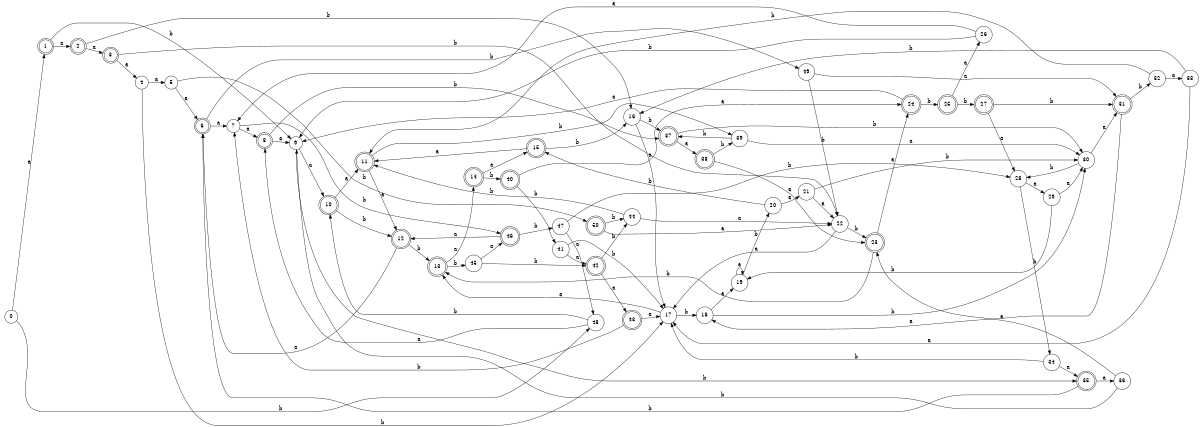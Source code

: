 digraph n41_7 {
__start0 [label="" shape="none"];

rankdir=LR;
size="8,5";

s0 [style="filled", color="black", fillcolor="white" shape="circle", label="0"];
s1 [style="rounded,filled", color="black", fillcolor="white" shape="doublecircle", label="1"];
s2 [style="rounded,filled", color="black", fillcolor="white" shape="doublecircle", label="2"];
s3 [style="rounded,filled", color="black", fillcolor="white" shape="doublecircle", label="3"];
s4 [style="filled", color="black", fillcolor="white" shape="circle", label="4"];
s5 [style="filled", color="black", fillcolor="white" shape="circle", label="5"];
s6 [style="rounded,filled", color="black", fillcolor="white" shape="doublecircle", label="6"];
s7 [style="filled", color="black", fillcolor="white" shape="circle", label="7"];
s8 [style="rounded,filled", color="black", fillcolor="white" shape="doublecircle", label="8"];
s9 [style="filled", color="black", fillcolor="white" shape="circle", label="9"];
s10 [style="rounded,filled", color="black", fillcolor="white" shape="doublecircle", label="10"];
s11 [style="rounded,filled", color="black", fillcolor="white" shape="doublecircle", label="11"];
s12 [style="rounded,filled", color="black", fillcolor="white" shape="doublecircle", label="12"];
s13 [style="rounded,filled", color="black", fillcolor="white" shape="doublecircle", label="13"];
s14 [style="rounded,filled", color="black", fillcolor="white" shape="doublecircle", label="14"];
s15 [style="rounded,filled", color="black", fillcolor="white" shape="doublecircle", label="15"];
s16 [style="filled", color="black", fillcolor="white" shape="circle", label="16"];
s17 [style="filled", color="black", fillcolor="white" shape="circle", label="17"];
s18 [style="filled", color="black", fillcolor="white" shape="circle", label="18"];
s19 [style="filled", color="black", fillcolor="white" shape="circle", label="19"];
s20 [style="filled", color="black", fillcolor="white" shape="circle", label="20"];
s21 [style="filled", color="black", fillcolor="white" shape="circle", label="21"];
s22 [style="filled", color="black", fillcolor="white" shape="circle", label="22"];
s23 [style="rounded,filled", color="black", fillcolor="white" shape="doublecircle", label="23"];
s24 [style="rounded,filled", color="black", fillcolor="white" shape="doublecircle", label="24"];
s25 [style="rounded,filled", color="black", fillcolor="white" shape="doublecircle", label="25"];
s26 [style="filled", color="black", fillcolor="white" shape="circle", label="26"];
s27 [style="rounded,filled", color="black", fillcolor="white" shape="doublecircle", label="27"];
s28 [style="filled", color="black", fillcolor="white" shape="circle", label="28"];
s29 [style="filled", color="black", fillcolor="white" shape="circle", label="29"];
s30 [style="filled", color="black", fillcolor="white" shape="circle", label="30"];
s31 [style="rounded,filled", color="black", fillcolor="white" shape="doublecircle", label="31"];
s32 [style="filled", color="black", fillcolor="white" shape="circle", label="32"];
s33 [style="filled", color="black", fillcolor="white" shape="circle", label="33"];
s34 [style="filled", color="black", fillcolor="white" shape="circle", label="34"];
s35 [style="rounded,filled", color="black", fillcolor="white" shape="doublecircle", label="35"];
s36 [style="filled", color="black", fillcolor="white" shape="circle", label="36"];
s37 [style="rounded,filled", color="black", fillcolor="white" shape="doublecircle", label="37"];
s38 [style="rounded,filled", color="black", fillcolor="white" shape="doublecircle", label="38"];
s39 [style="filled", color="black", fillcolor="white" shape="circle", label="39"];
s40 [style="rounded,filled", color="black", fillcolor="white" shape="doublecircle", label="40"];
s41 [style="filled", color="black", fillcolor="white" shape="circle", label="41"];
s42 [style="rounded,filled", color="black", fillcolor="white" shape="doublecircle", label="42"];
s43 [style="rounded,filled", color="black", fillcolor="white" shape="doublecircle", label="43"];
s44 [style="filled", color="black", fillcolor="white" shape="circle", label="44"];
s45 [style="filled", color="black", fillcolor="white" shape="circle", label="45"];
s46 [style="rounded,filled", color="black", fillcolor="white" shape="doublecircle", label="46"];
s47 [style="filled", color="black", fillcolor="white" shape="circle", label="47"];
s48 [style="filled", color="black", fillcolor="white" shape="circle", label="48"];
s49 [style="filled", color="black", fillcolor="white" shape="circle", label="49"];
s50 [style="rounded,filled", color="black", fillcolor="white" shape="doublecircle", label="50"];
s0 -> s1 [label="a"];
s0 -> s48 [label="b"];
s1 -> s2 [label="a"];
s1 -> s9 [label="b"];
s2 -> s3 [label="a"];
s2 -> s16 [label="b"];
s3 -> s4 [label="a"];
s3 -> s22 [label="b"];
s4 -> s5 [label="a"];
s4 -> s17 [label="b"];
s5 -> s6 [label="a"];
s5 -> s50 [label="b"];
s6 -> s7 [label="a"];
s6 -> s49 [label="b"];
s7 -> s8 [label="a"];
s7 -> s46 [label="b"];
s8 -> s9 [label="a"];
s8 -> s37 [label="b"];
s9 -> s10 [label="a"];
s9 -> s35 [label="b"];
s10 -> s11 [label="a"];
s10 -> s12 [label="b"];
s11 -> s12 [label="a"];
s11 -> s39 [label="b"];
s12 -> s6 [label="a"];
s12 -> s13 [label="b"];
s13 -> s14 [label="a"];
s13 -> s45 [label="b"];
s14 -> s15 [label="a"];
s14 -> s40 [label="b"];
s15 -> s11 [label="a"];
s15 -> s16 [label="b"];
s16 -> s17 [label="a"];
s16 -> s37 [label="b"];
s17 -> s13 [label="a"];
s17 -> s18 [label="b"];
s18 -> s19 [label="a"];
s18 -> s30 [label="b"];
s19 -> s19 [label="a"];
s19 -> s20 [label="b"];
s20 -> s21 [label="a"];
s20 -> s15 [label="b"];
s21 -> s22 [label="a"];
s21 -> s30 [label="b"];
s22 -> s17 [label="a"];
s22 -> s23 [label="b"];
s23 -> s24 [label="a"];
s23 -> s13 [label="b"];
s24 -> s9 [label="a"];
s24 -> s25 [label="b"];
s25 -> s26 [label="a"];
s25 -> s27 [label="b"];
s26 -> s7 [label="a"];
s26 -> s9 [label="b"];
s27 -> s28 [label="a"];
s27 -> s31 [label="b"];
s28 -> s29 [label="a"];
s28 -> s34 [label="b"];
s29 -> s30 [label="a"];
s29 -> s19 [label="b"];
s30 -> s31 [label="a"];
s30 -> s28 [label="b"];
s31 -> s18 [label="a"];
s31 -> s32 [label="b"];
s32 -> s33 [label="a"];
s32 -> s11 [label="b"];
s33 -> s17 [label="a"];
s33 -> s16 [label="b"];
s34 -> s35 [label="a"];
s34 -> s17 [label="b"];
s35 -> s36 [label="a"];
s35 -> s6 [label="b"];
s36 -> s23 [label="a"];
s36 -> s9 [label="b"];
s37 -> s38 [label="a"];
s37 -> s30 [label="b"];
s38 -> s23 [label="a"];
s38 -> s39 [label="b"];
s39 -> s30 [label="a"];
s39 -> s37 [label="b"];
s40 -> s24 [label="a"];
s40 -> s41 [label="b"];
s41 -> s42 [label="a"];
s41 -> s17 [label="b"];
s42 -> s43 [label="a"];
s42 -> s44 [label="b"];
s43 -> s17 [label="a"];
s43 -> s7 [label="b"];
s44 -> s22 [label="a"];
s44 -> s11 [label="b"];
s45 -> s46 [label="a"];
s45 -> s42 [label="b"];
s46 -> s12 [label="a"];
s46 -> s47 [label="b"];
s47 -> s48 [label="a"];
s47 -> s28 [label="b"];
s48 -> s8 [label="a"];
s48 -> s10 [label="b"];
s49 -> s31 [label="a"];
s49 -> s22 [label="b"];
s50 -> s22 [label="a"];
s50 -> s44 [label="b"];

}